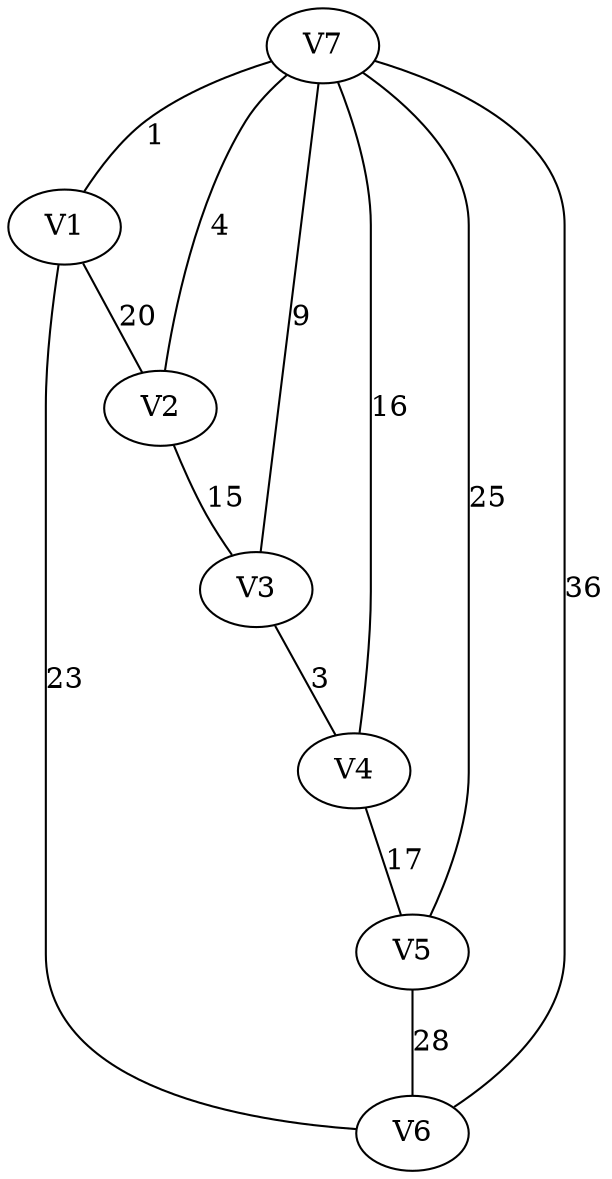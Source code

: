 graph G
{
        edge [len=2];

        V1 -- V2 [label="20"];
        V2 -- V3 [label="15"];
        V3 -- V4 [label="3"];
        V4 -- V5 [label="17"];
        V5 -- V6 [label="28"];
        V6 -- V1 [label="23"];

        V7 -- V1 [label="1"];
        V7 -- V2 [label="4"];
        V7 -- V3 [label="9"];
        V7 -- V4 [label="16"];
        V7 -- V5 [label="25"];
        V7 -- V6 [label="36"];
}
